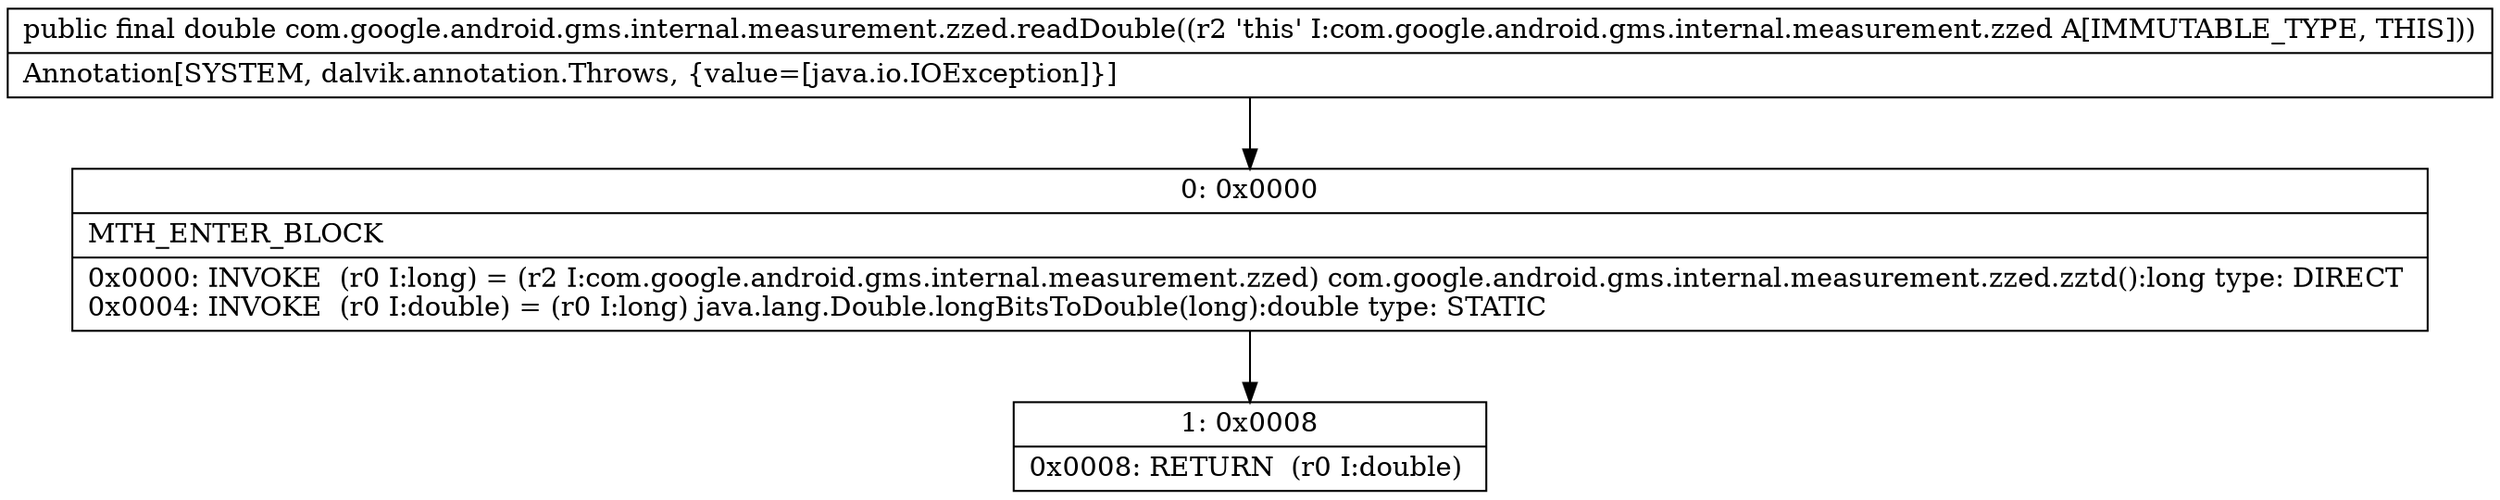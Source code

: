 digraph "CFG forcom.google.android.gms.internal.measurement.zzed.readDouble()D" {
Node_0 [shape=record,label="{0\:\ 0x0000|MTH_ENTER_BLOCK\l|0x0000: INVOKE  (r0 I:long) = (r2 I:com.google.android.gms.internal.measurement.zzed) com.google.android.gms.internal.measurement.zzed.zztd():long type: DIRECT \l0x0004: INVOKE  (r0 I:double) = (r0 I:long) java.lang.Double.longBitsToDouble(long):double type: STATIC \l}"];
Node_1 [shape=record,label="{1\:\ 0x0008|0x0008: RETURN  (r0 I:double) \l}"];
MethodNode[shape=record,label="{public final double com.google.android.gms.internal.measurement.zzed.readDouble((r2 'this' I:com.google.android.gms.internal.measurement.zzed A[IMMUTABLE_TYPE, THIS]))  | Annotation[SYSTEM, dalvik.annotation.Throws, \{value=[java.io.IOException]\}]\l}"];
MethodNode -> Node_0;
Node_0 -> Node_1;
}

